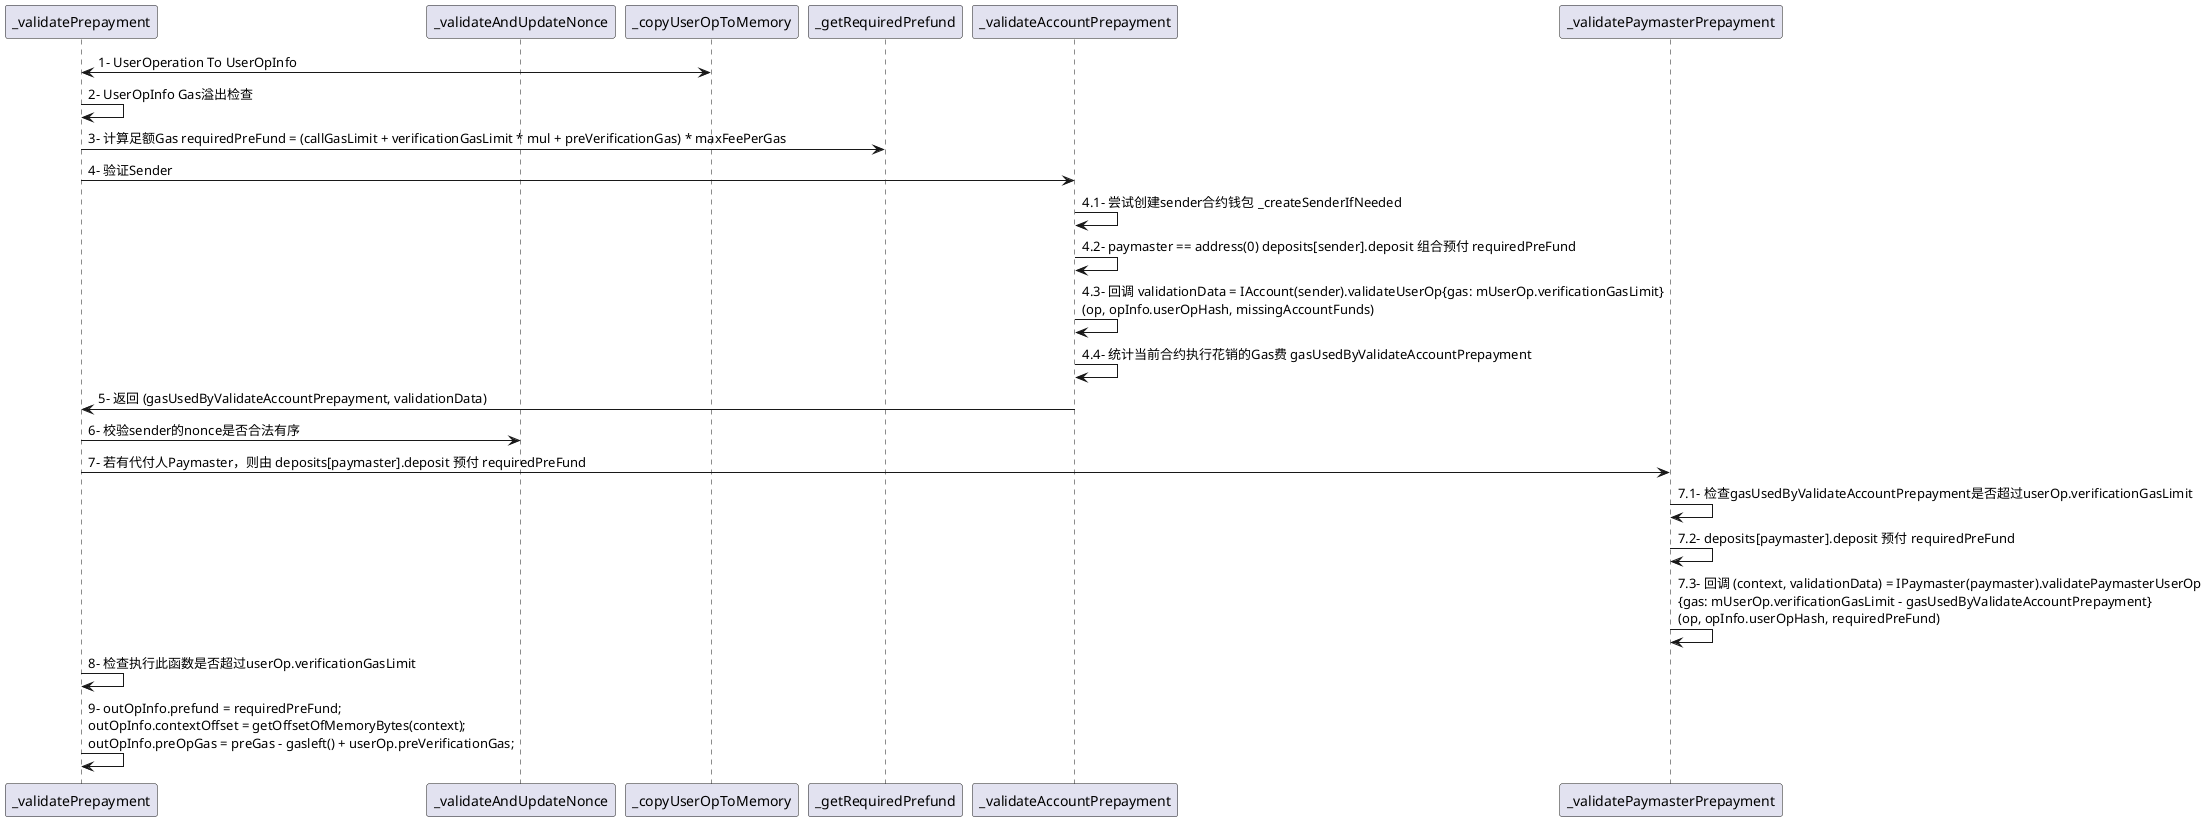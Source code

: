@startuml
participant _validatePrepayment
participant _validateAndUpdateNonce
participant _copyUserOpToMemory
participant _getRequiredPrefund
participant _validateAccountPrepayment
participant _validatePaymasterPrepayment


_validatePrepayment <-> _copyUserOpToMemory: 1- UserOperation To UserOpInfo
_validatePrepayment -> _validatePrepayment: 2- UserOpInfo Gas溢出检查
_validatePrepayment -> _getRequiredPrefund: 3- 计算足额Gas requiredPreFund = (callGasLimit + verificationGasLimit * mul + preVerificationGas) * maxFeePerGas
_validatePrepayment -> _validateAccountPrepayment: 4- 验证Sender

_validateAccountPrepayment -> _validateAccountPrepayment: 4.1- 尝试创建sender合约钱包 _createSenderIfNeeded
_validateAccountPrepayment -> _validateAccountPrepayment: 4.2- paymaster == address(0) deposits[sender].deposit 组合预付 requiredPreFund
_validateAccountPrepayment -> _validateAccountPrepayment: 4.3- 回调 validationData = IAccount(sender).validateUserOp{gas: mUserOp.verificationGasLimit}\n(op, opInfo.userOpHash, missingAccountFunds)
_validateAccountPrepayment -> _validateAccountPrepayment: 4.4- 统计当前合约执行花销的Gas费 gasUsedByValidateAccountPrepayment
_validateAccountPrepayment -> _validatePrepayment: 5- 返回 (gasUsedByValidateAccountPrepayment, validationData)

_validatePrepayment -> _validateAndUpdateNonce: 6- 校验sender的nonce是否合法有序
_validatePrepayment -> _validatePaymasterPrepayment: 7- 若有代付人Paymaster，则由 deposits[paymaster].deposit 预付 requiredPreFund

_validatePaymasterPrepayment -> _validatePaymasterPrepayment: 7.1- 检查gasUsedByValidateAccountPrepayment是否超过userOp.verificationGasLimit
_validatePaymasterPrepayment -> _validatePaymasterPrepayment: 7.2- deposits[paymaster].deposit 预付 requiredPreFund
_validatePaymasterPrepayment -> _validatePaymasterPrepayment: 7.3- 回调 (context, validationData) = IPaymaster(paymaster).validatePaymasterUserOp\n{gas: mUserOp.verificationGasLimit - gasUsedByValidateAccountPrepayment}\n(op, opInfo.userOpHash, requiredPreFund)

_validatePrepayment -> _validatePrepayment: 8- 检查执行此函数是否超过userOp.verificationGasLimit
_validatePrepayment -> _validatePrepayment: 9- outOpInfo.prefund = requiredPreFund; \noutOpInfo.contextOffset = getOffsetOfMemoryBytes(context); \noutOpInfo.preOpGas = preGas - gasleft() + userOp.preVerificationGas;
@enduml
